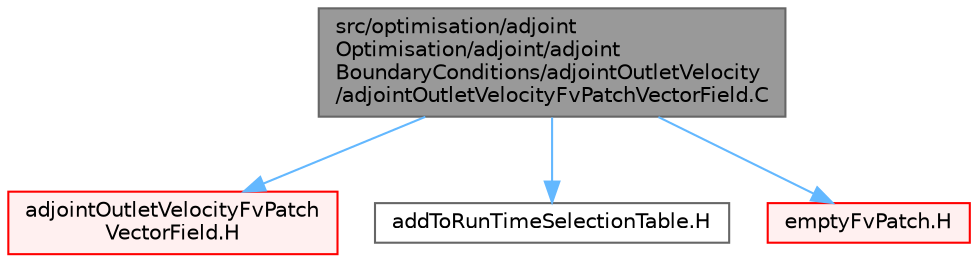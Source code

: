 digraph "src/optimisation/adjointOptimisation/adjoint/adjointBoundaryConditions/adjointOutletVelocity/adjointOutletVelocityFvPatchVectorField.C"
{
 // LATEX_PDF_SIZE
  bgcolor="transparent";
  edge [fontname=Helvetica,fontsize=10,labelfontname=Helvetica,labelfontsize=10];
  node [fontname=Helvetica,fontsize=10,shape=box,height=0.2,width=0.4];
  Node1 [id="Node000001",label="src/optimisation/adjoint\lOptimisation/adjoint/adjoint\lBoundaryConditions/adjointOutletVelocity\l/adjointOutletVelocityFvPatchVectorField.C",height=0.2,width=0.4,color="gray40", fillcolor="grey60", style="filled", fontcolor="black",tooltip=" "];
  Node1 -> Node2 [id="edge1_Node000001_Node000002",color="steelblue1",style="solid",tooltip=" "];
  Node2 [id="Node000002",label="adjointOutletVelocityFvPatch\lVectorField.H",height=0.2,width=0.4,color="red", fillcolor="#FFF0F0", style="filled",URL="$src_2optimisation_2adjointOptimisation_2adjoint_2adjointBoundaryConditions_2adjointOutletVelocit4c29b3194ce283994215da38767f66b1.html",tooltip=" "];
  Node1 -> Node504 [id="edge2_Node000001_Node000504",color="steelblue1",style="solid",tooltip=" "];
  Node504 [id="Node000504",label="addToRunTimeSelectionTable.H",height=0.2,width=0.4,color="grey40", fillcolor="white", style="filled",URL="$addToRunTimeSelectionTable_8H.html",tooltip="Macros for easy insertion into run-time selection tables."];
  Node1 -> Node505 [id="edge3_Node000001_Node000505",color="steelblue1",style="solid",tooltip=" "];
  Node505 [id="Node000505",label="emptyFvPatch.H",height=0.2,width=0.4,color="red", fillcolor="#FFF0F0", style="filled",URL="$emptyFvPatch_8H.html",tooltip=" "];
}
